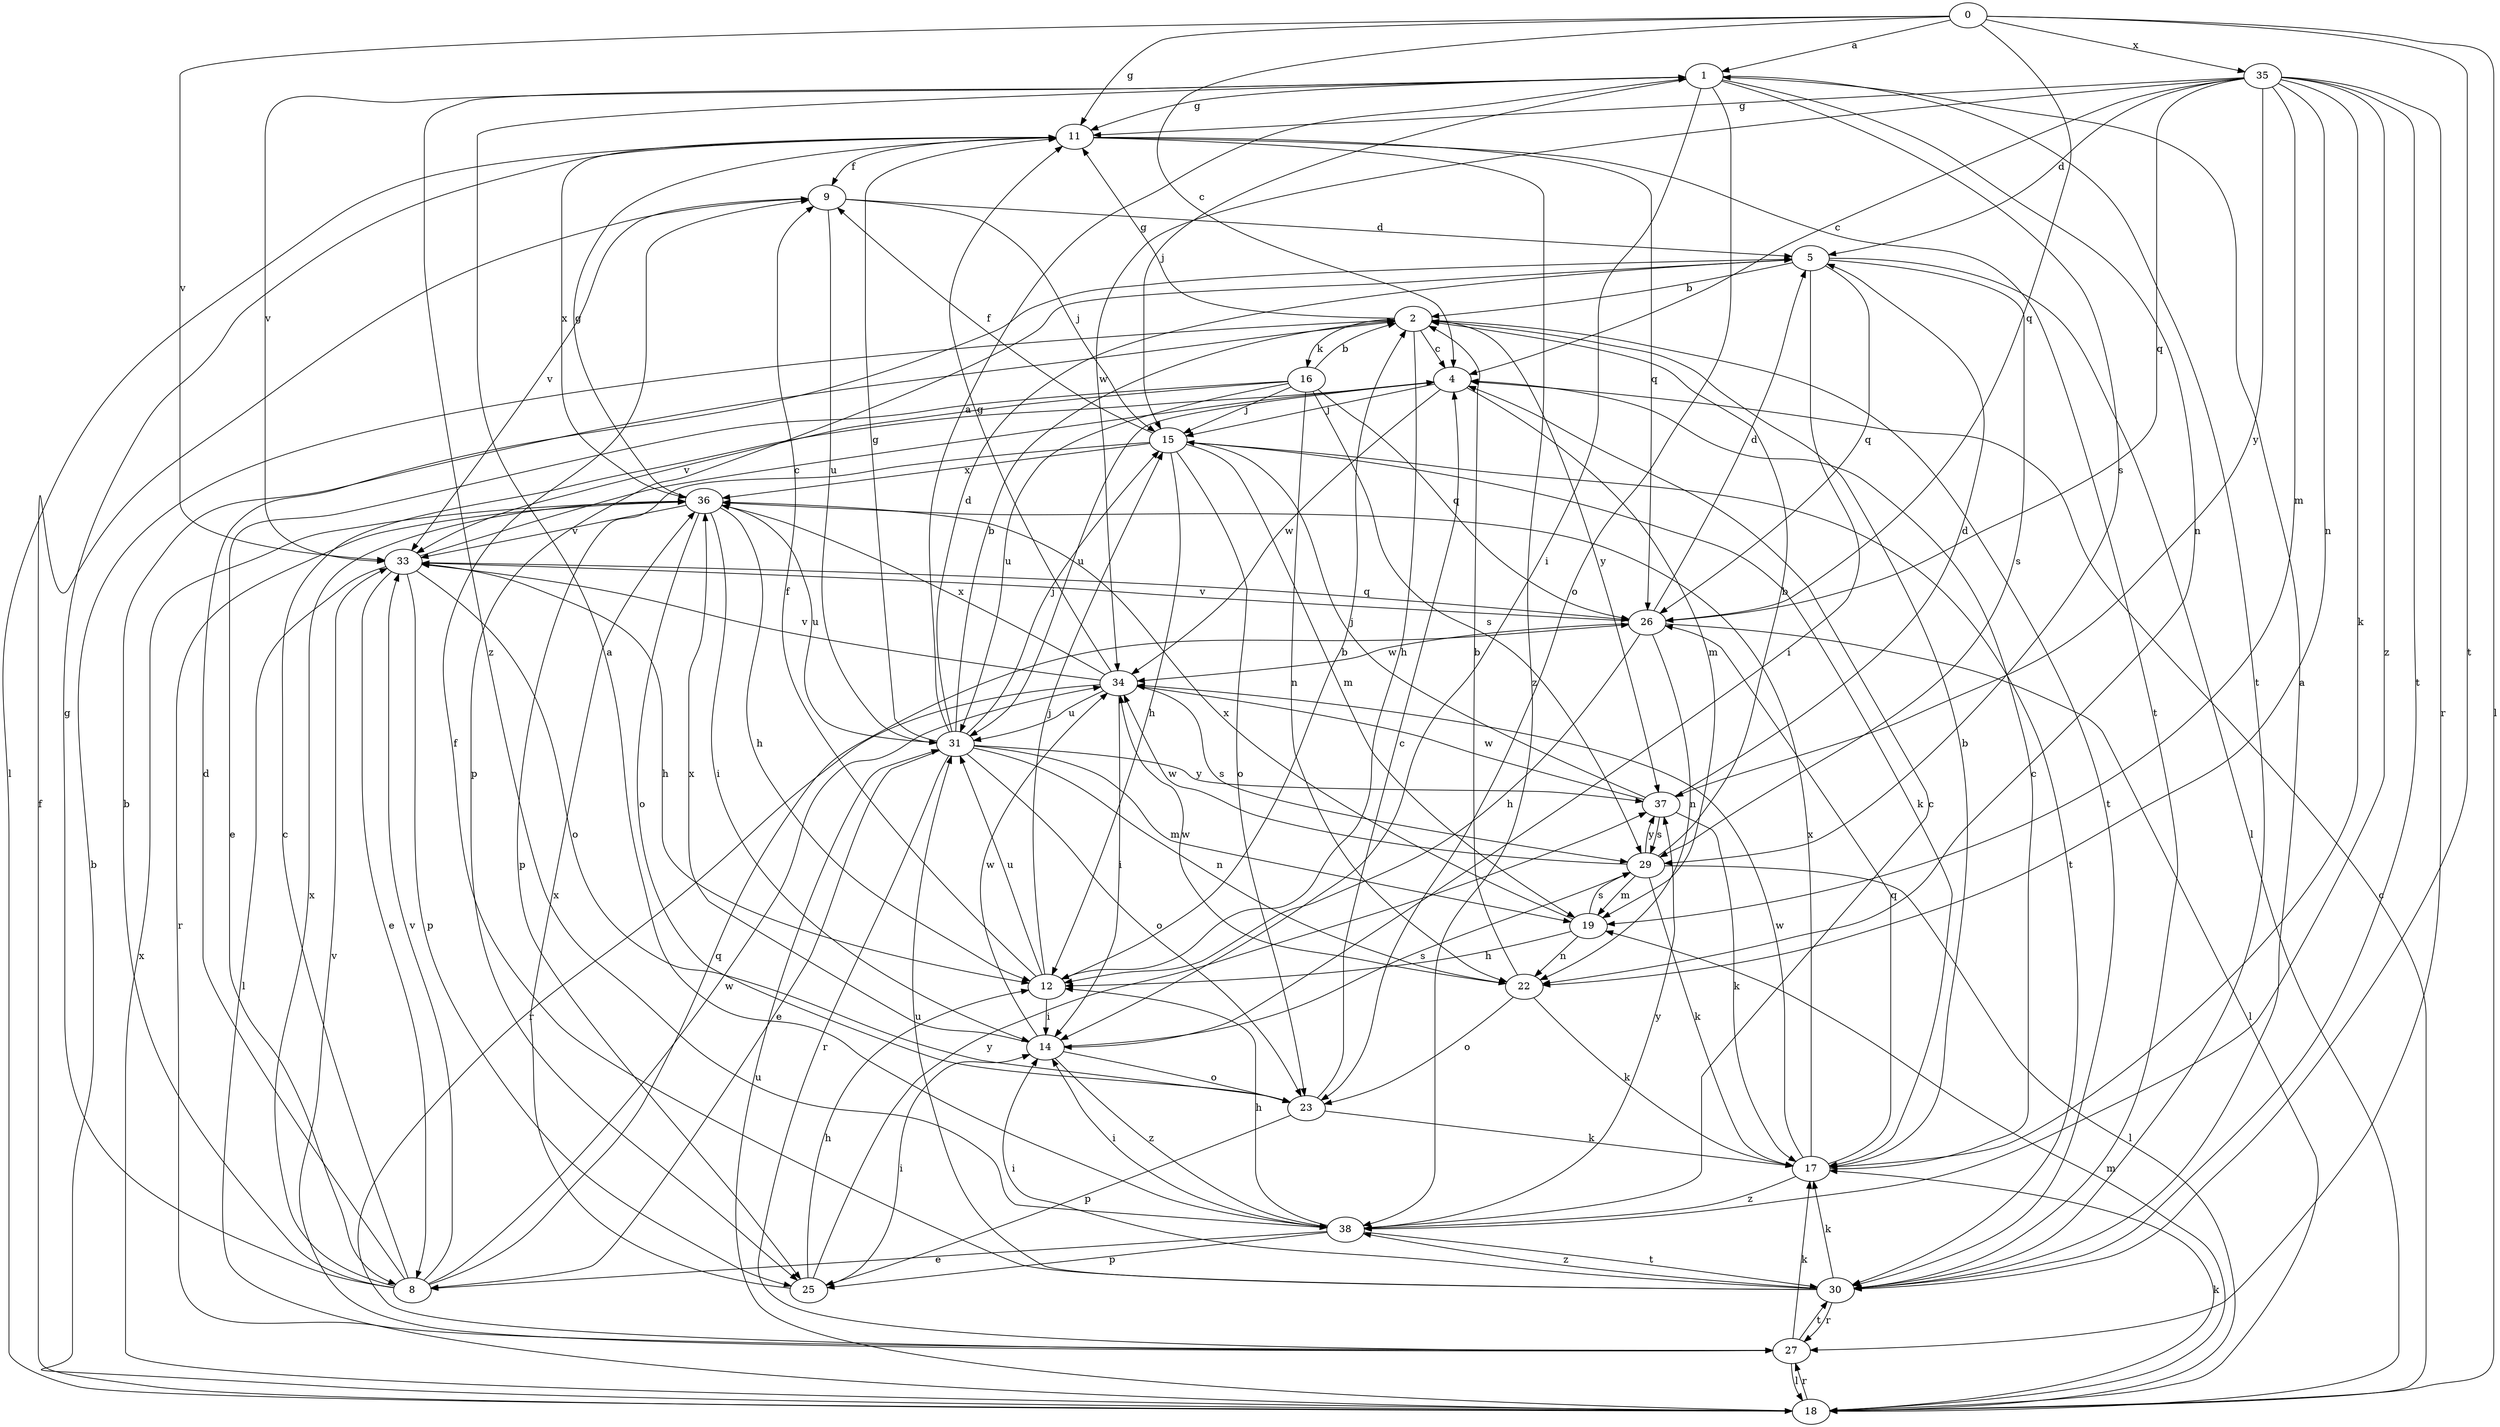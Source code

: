 strict digraph  {
0;
1;
2;
4;
5;
8;
9;
11;
12;
14;
15;
16;
17;
18;
19;
22;
23;
25;
26;
27;
29;
30;
31;
33;
34;
35;
36;
37;
38;
0 -> 1  [label=a];
0 -> 4  [label=c];
0 -> 11  [label=g];
0 -> 18  [label=l];
0 -> 26  [label=q];
0 -> 30  [label=t];
0 -> 33  [label=v];
0 -> 35  [label=x];
1 -> 11  [label=g];
1 -> 14  [label=i];
1 -> 15  [label=j];
1 -> 22  [label=n];
1 -> 23  [label=o];
1 -> 29  [label=s];
1 -> 30  [label=t];
1 -> 33  [label=v];
1 -> 38  [label=z];
2 -> 4  [label=c];
2 -> 11  [label=g];
2 -> 12  [label=h];
2 -> 16  [label=k];
2 -> 30  [label=t];
2 -> 37  [label=y];
4 -> 15  [label=j];
4 -> 19  [label=m];
4 -> 31  [label=u];
4 -> 34  [label=w];
5 -> 2  [label=b];
5 -> 14  [label=i];
5 -> 18  [label=l];
5 -> 25  [label=p];
5 -> 26  [label=q];
5 -> 29  [label=s];
8 -> 2  [label=b];
8 -> 4  [label=c];
8 -> 5  [label=d];
8 -> 11  [label=g];
8 -> 26  [label=q];
8 -> 33  [label=v];
8 -> 34  [label=w];
8 -> 36  [label=x];
9 -> 5  [label=d];
9 -> 15  [label=j];
9 -> 31  [label=u];
9 -> 33  [label=v];
11 -> 9  [label=f];
11 -> 18  [label=l];
11 -> 26  [label=q];
11 -> 30  [label=t];
11 -> 36  [label=x];
11 -> 38  [label=z];
12 -> 2  [label=b];
12 -> 9  [label=f];
12 -> 14  [label=i];
12 -> 15  [label=j];
12 -> 31  [label=u];
14 -> 23  [label=o];
14 -> 29  [label=s];
14 -> 34  [label=w];
14 -> 36  [label=x];
14 -> 38  [label=z];
15 -> 9  [label=f];
15 -> 12  [label=h];
15 -> 17  [label=k];
15 -> 19  [label=m];
15 -> 23  [label=o];
15 -> 25  [label=p];
15 -> 30  [label=t];
15 -> 36  [label=x];
16 -> 2  [label=b];
16 -> 8  [label=e];
16 -> 15  [label=j];
16 -> 22  [label=n];
16 -> 26  [label=q];
16 -> 29  [label=s];
16 -> 31  [label=u];
16 -> 33  [label=v];
17 -> 2  [label=b];
17 -> 4  [label=c];
17 -> 26  [label=q];
17 -> 34  [label=w];
17 -> 36  [label=x];
17 -> 38  [label=z];
18 -> 2  [label=b];
18 -> 4  [label=c];
18 -> 9  [label=f];
18 -> 17  [label=k];
18 -> 19  [label=m];
18 -> 27  [label=r];
18 -> 31  [label=u];
18 -> 36  [label=x];
19 -> 12  [label=h];
19 -> 22  [label=n];
19 -> 29  [label=s];
19 -> 36  [label=x];
22 -> 2  [label=b];
22 -> 17  [label=k];
22 -> 23  [label=o];
22 -> 34  [label=w];
23 -> 4  [label=c];
23 -> 17  [label=k];
23 -> 25  [label=p];
25 -> 12  [label=h];
25 -> 14  [label=i];
25 -> 36  [label=x];
25 -> 37  [label=y];
26 -> 5  [label=d];
26 -> 12  [label=h];
26 -> 18  [label=l];
26 -> 22  [label=n];
26 -> 33  [label=v];
26 -> 34  [label=w];
27 -> 17  [label=k];
27 -> 18  [label=l];
27 -> 30  [label=t];
27 -> 33  [label=v];
29 -> 2  [label=b];
29 -> 17  [label=k];
29 -> 18  [label=l];
29 -> 19  [label=m];
29 -> 34  [label=w];
29 -> 37  [label=y];
30 -> 1  [label=a];
30 -> 9  [label=f];
30 -> 14  [label=i];
30 -> 17  [label=k];
30 -> 27  [label=r];
30 -> 31  [label=u];
30 -> 38  [label=z];
31 -> 1  [label=a];
31 -> 2  [label=b];
31 -> 5  [label=d];
31 -> 8  [label=e];
31 -> 11  [label=g];
31 -> 15  [label=j];
31 -> 19  [label=m];
31 -> 22  [label=n];
31 -> 23  [label=o];
31 -> 27  [label=r];
31 -> 37  [label=y];
33 -> 4  [label=c];
33 -> 8  [label=e];
33 -> 12  [label=h];
33 -> 18  [label=l];
33 -> 23  [label=o];
33 -> 25  [label=p];
33 -> 26  [label=q];
34 -> 11  [label=g];
34 -> 14  [label=i];
34 -> 27  [label=r];
34 -> 29  [label=s];
34 -> 31  [label=u];
34 -> 33  [label=v];
34 -> 36  [label=x];
35 -> 4  [label=c];
35 -> 5  [label=d];
35 -> 11  [label=g];
35 -> 17  [label=k];
35 -> 19  [label=m];
35 -> 22  [label=n];
35 -> 26  [label=q];
35 -> 27  [label=r];
35 -> 30  [label=t];
35 -> 34  [label=w];
35 -> 37  [label=y];
35 -> 38  [label=z];
36 -> 11  [label=g];
36 -> 12  [label=h];
36 -> 14  [label=i];
36 -> 23  [label=o];
36 -> 27  [label=r];
36 -> 31  [label=u];
36 -> 33  [label=v];
37 -> 5  [label=d];
37 -> 15  [label=j];
37 -> 17  [label=k];
37 -> 29  [label=s];
37 -> 34  [label=w];
38 -> 1  [label=a];
38 -> 4  [label=c];
38 -> 8  [label=e];
38 -> 12  [label=h];
38 -> 14  [label=i];
38 -> 25  [label=p];
38 -> 30  [label=t];
38 -> 37  [label=y];
}

